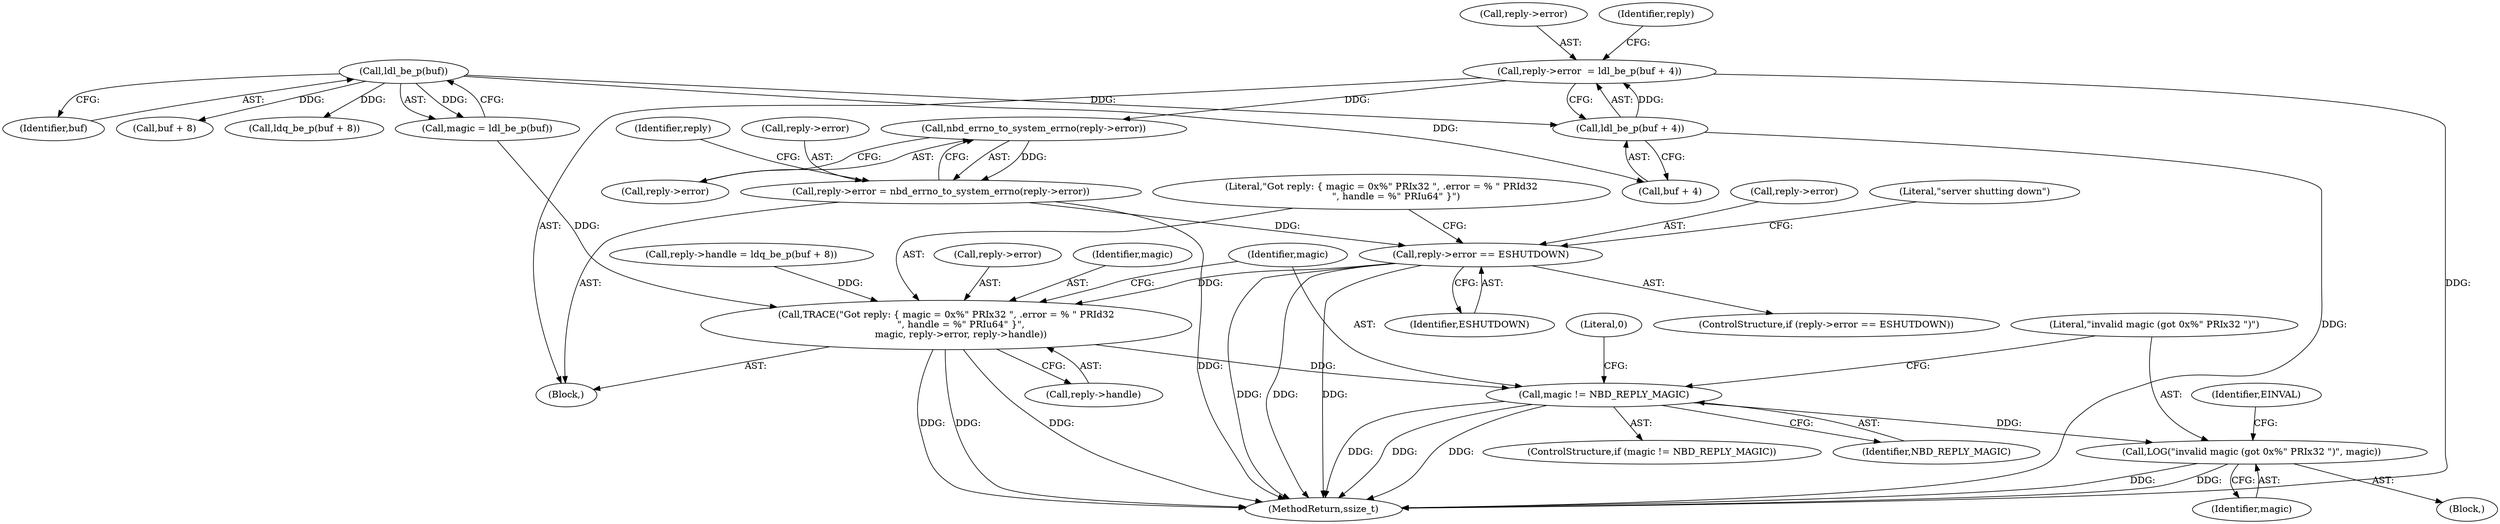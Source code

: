 digraph "0_qemu_ff82911cd3f69f028f2537825c9720ff78bc3f19_0@API" {
"1000158" [label="(Call,nbd_errno_to_system_errno(reply->error))"];
"1000138" [label="(Call,reply->error  = ldl_be_p(buf + 4))"];
"1000142" [label="(Call,ldl_be_p(buf + 4))"];
"1000136" [label="(Call,ldl_be_p(buf))"];
"1000154" [label="(Call,reply->error = nbd_errno_to_system_errno(reply->error))"];
"1000163" [label="(Call,reply->error == ESHUTDOWN)"];
"1000174" [label="(Call,TRACE(\"Got reply: { magic = 0x%\" PRIx32 \", .error = % \" PRId32\n          \", handle = %\" PRIu64\" }\",\n          magic, reply->error, reply->handle))"];
"1000184" [label="(Call,magic != NBD_REPLY_MAGIC)"];
"1000188" [label="(Call,LOG(\"invalid magic (got 0x%\" PRIx32 \")\", magic))"];
"1000146" [label="(Call,reply->handle = ldq_be_p(buf + 8))"];
"1000175" [label="(Literal,\"Got reply: { magic = 0x%\" PRIx32 \", .error = % \" PRId32\n          \", handle = %\" PRIu64\" }\")"];
"1000154" [label="(Call,reply->error = nbd_errno_to_system_errno(reply->error))"];
"1000139" [label="(Call,reply->error)"];
"1000177" [label="(Call,reply->error)"];
"1000193" [label="(Identifier,EINVAL)"];
"1000136" [label="(Call,ldl_be_p(buf))"];
"1000186" [label="(Identifier,NBD_REPLY_MAGIC)"];
"1000138" [label="(Call,reply->error  = ldl_be_p(buf + 4))"];
"1000196" [label="(MethodReturn,ssize_t)"];
"1000155" [label="(Call,reply->error)"];
"1000137" [label="(Identifier,buf)"];
"1000187" [label="(Block,)"];
"1000163" [label="(Call,reply->error == ESHUTDOWN)"];
"1000162" [label="(ControlStructure,if (reply->error == ESHUTDOWN))"];
"1000190" [label="(Identifier,magic)"];
"1000148" [label="(Identifier,reply)"];
"1000176" [label="(Identifier,magic)"];
"1000174" [label="(Call,TRACE(\"Got reply: { magic = 0x%\" PRIx32 \", .error = % \" PRId32\n          \", handle = %\" PRIu64\" }\",\n          magic, reply->error, reply->handle))"];
"1000167" [label="(Identifier,ESHUTDOWN)"];
"1000105" [label="(Block,)"];
"1000164" [label="(Call,reply->error)"];
"1000170" [label="(Literal,\"server shutting down\")"];
"1000189" [label="(Literal,\"invalid magic (got 0x%\" PRIx32 \")\")"];
"1000151" [label="(Call,buf + 8)"];
"1000195" [label="(Literal,0)"];
"1000142" [label="(Call,ldl_be_p(buf + 4))"];
"1000158" [label="(Call,nbd_errno_to_system_errno(reply->error))"];
"1000143" [label="(Call,buf + 4)"];
"1000188" [label="(Call,LOG(\"invalid magic (got 0x%\" PRIx32 \")\", magic))"];
"1000180" [label="(Call,reply->handle)"];
"1000165" [label="(Identifier,reply)"];
"1000159" [label="(Call,reply->error)"];
"1000185" [label="(Identifier,magic)"];
"1000183" [label="(ControlStructure,if (magic != NBD_REPLY_MAGIC))"];
"1000150" [label="(Call,ldq_be_p(buf + 8))"];
"1000134" [label="(Call,magic = ldl_be_p(buf))"];
"1000184" [label="(Call,magic != NBD_REPLY_MAGIC)"];
"1000158" -> "1000154"  [label="AST: "];
"1000158" -> "1000159"  [label="CFG: "];
"1000159" -> "1000158"  [label="AST: "];
"1000154" -> "1000158"  [label="CFG: "];
"1000158" -> "1000154"  [label="DDG: "];
"1000138" -> "1000158"  [label="DDG: "];
"1000138" -> "1000105"  [label="AST: "];
"1000138" -> "1000142"  [label="CFG: "];
"1000139" -> "1000138"  [label="AST: "];
"1000142" -> "1000138"  [label="AST: "];
"1000148" -> "1000138"  [label="CFG: "];
"1000138" -> "1000196"  [label="DDG: "];
"1000142" -> "1000138"  [label="DDG: "];
"1000142" -> "1000143"  [label="CFG: "];
"1000143" -> "1000142"  [label="AST: "];
"1000142" -> "1000196"  [label="DDG: "];
"1000136" -> "1000142"  [label="DDG: "];
"1000136" -> "1000134"  [label="AST: "];
"1000136" -> "1000137"  [label="CFG: "];
"1000137" -> "1000136"  [label="AST: "];
"1000134" -> "1000136"  [label="CFG: "];
"1000136" -> "1000134"  [label="DDG: "];
"1000136" -> "1000143"  [label="DDG: "];
"1000136" -> "1000150"  [label="DDG: "];
"1000136" -> "1000151"  [label="DDG: "];
"1000154" -> "1000105"  [label="AST: "];
"1000155" -> "1000154"  [label="AST: "];
"1000165" -> "1000154"  [label="CFG: "];
"1000154" -> "1000196"  [label="DDG: "];
"1000154" -> "1000163"  [label="DDG: "];
"1000163" -> "1000162"  [label="AST: "];
"1000163" -> "1000167"  [label="CFG: "];
"1000164" -> "1000163"  [label="AST: "];
"1000167" -> "1000163"  [label="AST: "];
"1000170" -> "1000163"  [label="CFG: "];
"1000175" -> "1000163"  [label="CFG: "];
"1000163" -> "1000196"  [label="DDG: "];
"1000163" -> "1000196"  [label="DDG: "];
"1000163" -> "1000196"  [label="DDG: "];
"1000163" -> "1000174"  [label="DDG: "];
"1000174" -> "1000105"  [label="AST: "];
"1000174" -> "1000180"  [label="CFG: "];
"1000175" -> "1000174"  [label="AST: "];
"1000176" -> "1000174"  [label="AST: "];
"1000177" -> "1000174"  [label="AST: "];
"1000180" -> "1000174"  [label="AST: "];
"1000185" -> "1000174"  [label="CFG: "];
"1000174" -> "1000196"  [label="DDG: "];
"1000174" -> "1000196"  [label="DDG: "];
"1000174" -> "1000196"  [label="DDG: "];
"1000134" -> "1000174"  [label="DDG: "];
"1000146" -> "1000174"  [label="DDG: "];
"1000174" -> "1000184"  [label="DDG: "];
"1000184" -> "1000183"  [label="AST: "];
"1000184" -> "1000186"  [label="CFG: "];
"1000185" -> "1000184"  [label="AST: "];
"1000186" -> "1000184"  [label="AST: "];
"1000189" -> "1000184"  [label="CFG: "];
"1000195" -> "1000184"  [label="CFG: "];
"1000184" -> "1000196"  [label="DDG: "];
"1000184" -> "1000196"  [label="DDG: "];
"1000184" -> "1000196"  [label="DDG: "];
"1000184" -> "1000188"  [label="DDG: "];
"1000188" -> "1000187"  [label="AST: "];
"1000188" -> "1000190"  [label="CFG: "];
"1000189" -> "1000188"  [label="AST: "];
"1000190" -> "1000188"  [label="AST: "];
"1000193" -> "1000188"  [label="CFG: "];
"1000188" -> "1000196"  [label="DDG: "];
"1000188" -> "1000196"  [label="DDG: "];
}
